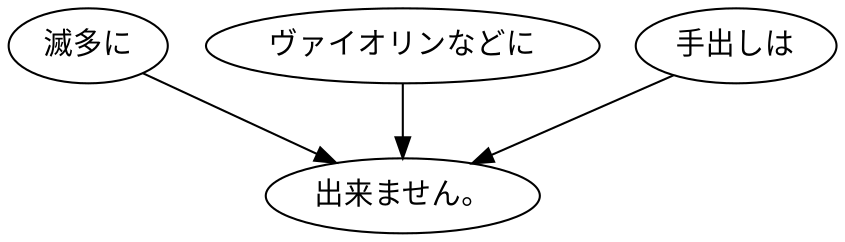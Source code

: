 digraph graph8051 {
	node0 [label="滅多に"];
	node1 [label="ヴァイオリンなどに"];
	node2 [label="手出しは"];
	node3 [label="出来ません。"];
	node0 -> node3;
	node1 -> node3;
	node2 -> node3;
}
